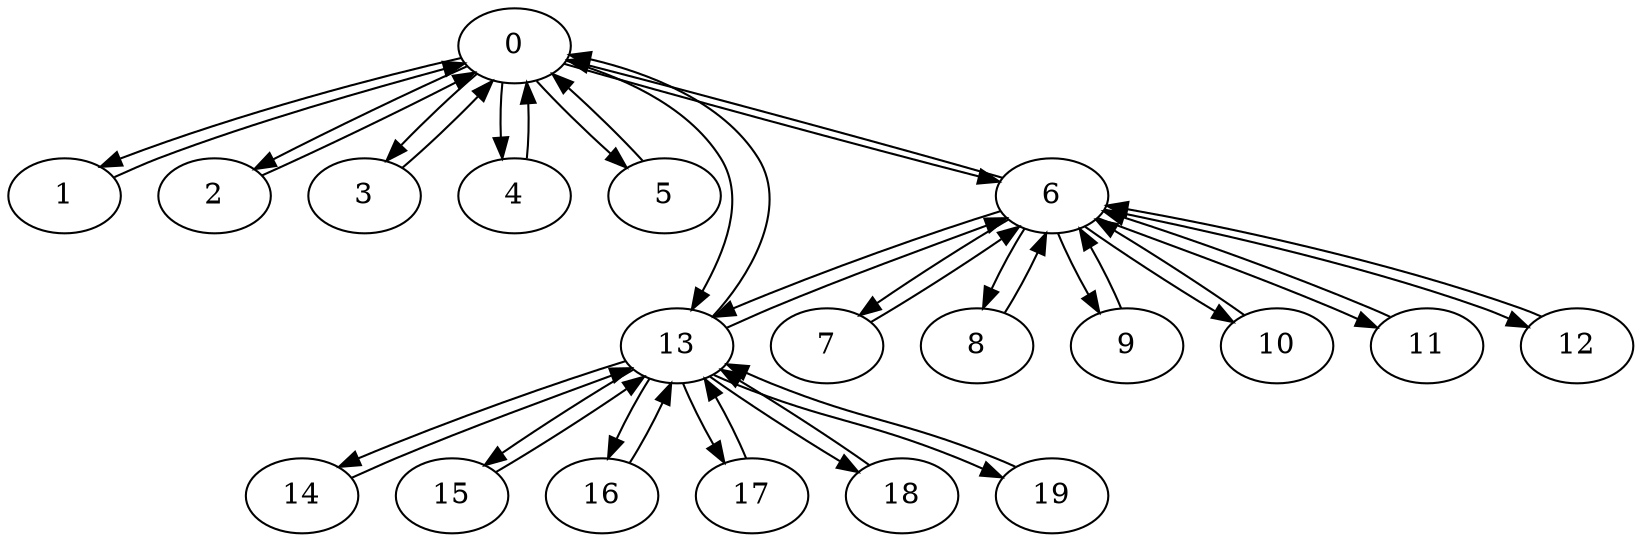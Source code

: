 digraph G {
	0 -> 1;
	0 -> 2;
	0 -> 3;
	0 -> 4;
	0 -> 5;
	0 -> 6;
	0 -> 13;
	1 -> 0;
	2 -> 0;
	3 -> 0;
	4 -> 0;
	5 -> 0;
	6 -> 0;
	6 -> 7;
	6 -> 8;
	6 -> 9;
	6 -> 10;
	6 -> 11;
	6 -> 12;
	6 -> 13;
	7 -> 6;
	8 -> 6;
	9 -> 6;
	10 -> 6;
	11 -> 6;
	12 -> 6;
	13 -> 0;
	13 -> 6;
	13 -> 14;
	13 -> 15;
	13 -> 16;
	13 -> 17;
	13 -> 18;
	13 -> 19;
	14 -> 13;
	15 -> 13;
	16 -> 13;
	17 -> 13;
	18 -> 13;
	19 -> 13;
}
